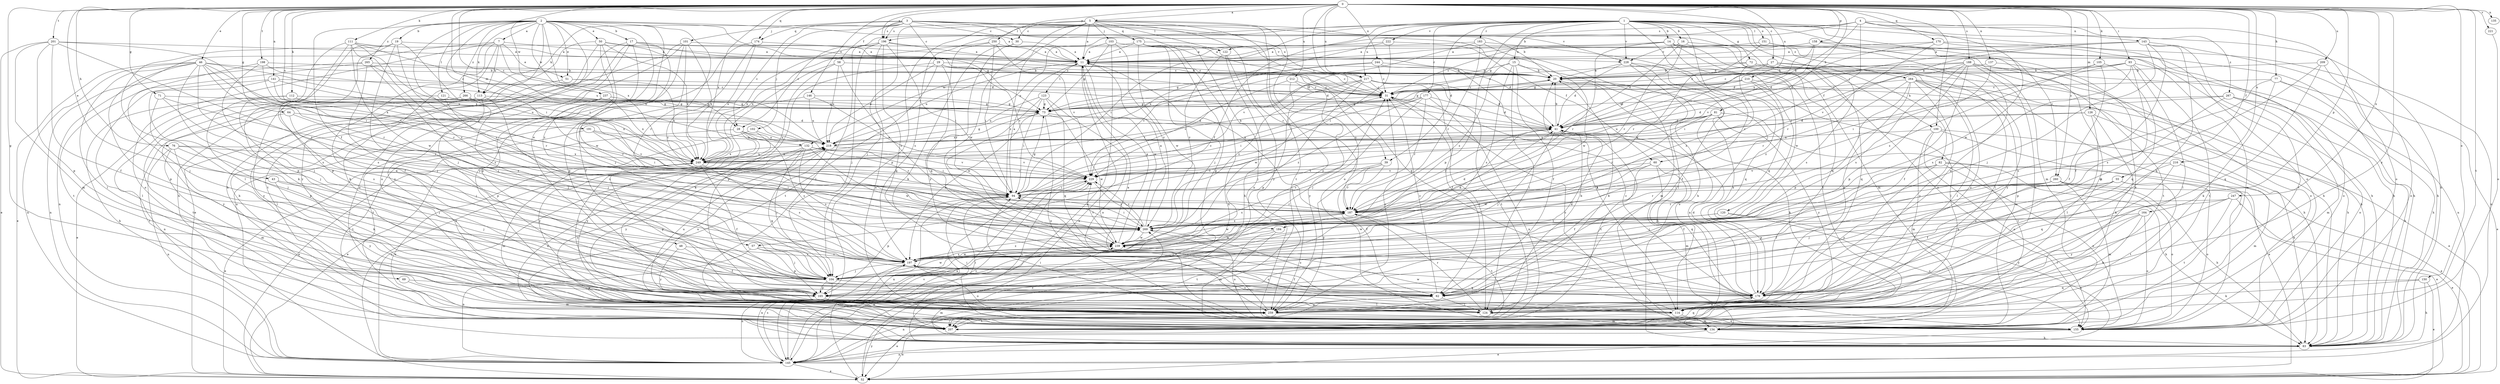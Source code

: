 strict digraph  {
0;
1;
2;
3;
4;
5;
7;
11;
14;
15;
16;
17;
19;
20;
27;
28;
29;
30;
31;
39;
41;
43;
46;
48;
50;
51;
52;
55;
57;
58;
60;
62;
64;
69;
71;
72;
73;
76;
77;
81;
82;
83;
93;
94;
100;
101;
102;
103;
104;
105;
111;
112;
113;
114;
120;
121;
122;
123;
124;
126;
132;
134;
135;
137;
141;
143;
145;
146;
150;
151;
155;
158;
164;
165;
170;
174;
175;
176;
177;
183;
184;
187;
188;
191;
196;
197;
198;
201;
207;
209;
210;
212;
216;
217;
218;
221;
222;
228;
229;
237;
239;
244;
247;
249;
250;
259;
260;
264;
265;
266;
267;
269;
0 -> 5  [label=a];
0 -> 27  [label=c];
0 -> 28  [label=c];
0 -> 39  [label=d];
0 -> 43  [label=e];
0 -> 46  [label=e];
0 -> 55  [label=f];
0 -> 64  [label=g];
0 -> 69  [label=g];
0 -> 71  [label=g];
0 -> 76  [label=h];
0 -> 77  [label=h];
0 -> 81  [label=h];
0 -> 93  [label=i];
0 -> 100  [label=j];
0 -> 105  [label=k];
0 -> 111  [label=k];
0 -> 112  [label=k];
0 -> 126  [label=m];
0 -> 132  [label=m];
0 -> 135  [label=n];
0 -> 137  [label=n];
0 -> 141  [label=n];
0 -> 146  [label=o];
0 -> 150  [label=o];
0 -> 158  [label=p];
0 -> 164  [label=p];
0 -> 170  [label=q];
0 -> 174  [label=q];
0 -> 188  [label=s];
0 -> 191  [label=s];
0 -> 196  [label=s];
0 -> 198  [label=t];
0 -> 201  [label=t];
0 -> 207  [label=t];
0 -> 209  [label=u];
0 -> 210  [label=u];
0 -> 212  [label=u];
0 -> 216  [label=u];
0 -> 217  [label=u];
0 -> 221  [label=v];
0 -> 237  [label=w];
0 -> 244  [label=x];
0 -> 247  [label=x];
0 -> 249  [label=x];
0 -> 250  [label=y];
0 -> 259  [label=y];
0 -> 260  [label=z];
1 -> 14  [label=b];
1 -> 15  [label=b];
1 -> 16  [label=b];
1 -> 28  [label=c];
1 -> 39  [label=d];
1 -> 57  [label=f];
1 -> 72  [label=g];
1 -> 82  [label=h];
1 -> 83  [label=h];
1 -> 94  [label=i];
1 -> 120  [label=l];
1 -> 132  [label=m];
1 -> 134  [label=m];
1 -> 151  [label=o];
1 -> 155  [label=o];
1 -> 165  [label=p];
1 -> 177  [label=r];
1 -> 183  [label=r];
1 -> 184  [label=r];
1 -> 217  [label=u];
1 -> 222  [label=v];
1 -> 228  [label=v];
1 -> 260  [label=z];
1 -> 264  [label=z];
2 -> 7  [label=a];
2 -> 11  [label=a];
2 -> 17  [label=b];
2 -> 19  [label=b];
2 -> 48  [label=e];
2 -> 50  [label=e];
2 -> 51  [label=e];
2 -> 57  [label=f];
2 -> 73  [label=g];
2 -> 83  [label=h];
2 -> 94  [label=i];
2 -> 113  [label=k];
2 -> 121  [label=l];
2 -> 155  [label=o];
2 -> 184  [label=r];
2 -> 187  [label=r];
2 -> 237  [label=w];
2 -> 249  [label=x];
2 -> 259  [label=y];
2 -> 265  [label=z];
2 -> 266  [label=z];
3 -> 20  [label=b];
3 -> 28  [label=c];
3 -> 29  [label=c];
3 -> 30  [label=c];
3 -> 58  [label=f];
3 -> 60  [label=f];
3 -> 100  [label=j];
3 -> 101  [label=j];
3 -> 102  [label=j];
3 -> 113  [label=k];
3 -> 122  [label=l];
3 -> 174  [label=q];
3 -> 196  [label=s];
3 -> 217  [label=u];
3 -> 228  [label=v];
4 -> 60  [label=f];
4 -> 73  [label=g];
4 -> 122  [label=l];
4 -> 143  [label=n];
4 -> 155  [label=o];
4 -> 196  [label=s];
4 -> 218  [label=u];
4 -> 239  [label=w];
4 -> 267  [label=z];
5 -> 11  [label=a];
5 -> 30  [label=c];
5 -> 103  [label=j];
5 -> 104  [label=j];
5 -> 122  [label=l];
5 -> 155  [label=o];
5 -> 165  [label=p];
5 -> 175  [label=q];
5 -> 187  [label=r];
5 -> 196  [label=s];
5 -> 197  [label=s];
5 -> 207  [label=t];
5 -> 239  [label=w];
5 -> 259  [label=y];
5 -> 269  [label=z];
7 -> 11  [label=a];
7 -> 41  [label=d];
7 -> 51  [label=e];
7 -> 62  [label=f];
7 -> 113  [label=k];
7 -> 114  [label=k];
7 -> 145  [label=n];
7 -> 155  [label=o];
11 -> 20  [label=b];
11 -> 31  [label=c];
11 -> 52  [label=e];
11 -> 123  [label=l];
11 -> 218  [label=u];
11 -> 239  [label=w];
14 -> 11  [label=a];
14 -> 31  [label=c];
14 -> 83  [label=h];
14 -> 134  [label=m];
14 -> 155  [label=o];
14 -> 187  [label=r];
14 -> 207  [label=t];
14 -> 239  [label=w];
15 -> 20  [label=b];
15 -> 62  [label=f];
15 -> 124  [label=l];
15 -> 134  [label=m];
15 -> 197  [label=s];
15 -> 218  [label=u];
15 -> 269  [label=z];
16 -> 11  [label=a];
16 -> 41  [label=d];
16 -> 83  [label=h];
16 -> 176  [label=q];
16 -> 187  [label=r];
16 -> 228  [label=v];
17 -> 11  [label=a];
17 -> 31  [label=c];
17 -> 104  [label=j];
17 -> 155  [label=o];
17 -> 165  [label=p];
17 -> 207  [label=t];
17 -> 259  [label=y];
19 -> 104  [label=j];
19 -> 114  [label=k];
19 -> 124  [label=l];
19 -> 165  [label=p];
19 -> 228  [label=v];
19 -> 229  [label=v];
19 -> 269  [label=z];
20 -> 31  [label=c];
20 -> 155  [label=o];
27 -> 20  [label=b];
27 -> 31  [label=c];
27 -> 124  [label=l];
27 -> 187  [label=r];
27 -> 197  [label=s];
27 -> 259  [label=y];
28 -> 52  [label=e];
28 -> 124  [label=l];
28 -> 187  [label=r];
28 -> 197  [label=s];
28 -> 218  [label=u];
28 -> 259  [label=y];
29 -> 20  [label=b];
29 -> 41  [label=d];
29 -> 165  [label=p];
29 -> 187  [label=r];
29 -> 207  [label=t];
29 -> 218  [label=u];
29 -> 229  [label=v];
30 -> 11  [label=a];
30 -> 114  [label=k];
30 -> 259  [label=y];
31 -> 73  [label=g];
31 -> 124  [label=l];
39 -> 62  [label=f];
39 -> 187  [label=r];
39 -> 197  [label=s];
39 -> 229  [label=v];
39 -> 259  [label=y];
41 -> 20  [label=b];
41 -> 104  [label=j];
41 -> 114  [label=k];
41 -> 187  [label=r];
41 -> 207  [label=t];
41 -> 218  [label=u];
43 -> 94  [label=i];
43 -> 104  [label=j];
43 -> 259  [label=y];
46 -> 20  [label=b];
46 -> 52  [label=e];
46 -> 104  [label=j];
46 -> 124  [label=l];
46 -> 145  [label=n];
46 -> 165  [label=p];
46 -> 187  [label=r];
46 -> 197  [label=s];
46 -> 218  [label=u];
46 -> 229  [label=v];
46 -> 249  [label=x];
48 -> 62  [label=f];
48 -> 197  [label=s];
48 -> 259  [label=y];
50 -> 11  [label=a];
50 -> 31  [label=c];
50 -> 83  [label=h];
50 -> 239  [label=w];
50 -> 249  [label=x];
50 -> 259  [label=y];
50 -> 269  [label=z];
51 -> 31  [label=c];
51 -> 249  [label=x];
51 -> 259  [label=y];
52 -> 229  [label=v];
52 -> 259  [label=y];
55 -> 62  [label=f];
55 -> 94  [label=i];
55 -> 155  [label=o];
55 -> 165  [label=p];
55 -> 207  [label=t];
57 -> 104  [label=j];
57 -> 145  [label=n];
57 -> 165  [label=p];
57 -> 197  [label=s];
58 -> 20  [label=b];
58 -> 52  [label=e];
58 -> 114  [label=k];
58 -> 218  [label=u];
58 -> 269  [label=z];
60 -> 62  [label=f];
60 -> 134  [label=m];
60 -> 176  [label=q];
60 -> 229  [label=v];
60 -> 239  [label=w];
62 -> 31  [label=c];
62 -> 124  [label=l];
62 -> 145  [label=n];
62 -> 197  [label=s];
62 -> 259  [label=y];
62 -> 269  [label=z];
64 -> 41  [label=d];
64 -> 104  [label=j];
64 -> 207  [label=t];
64 -> 269  [label=z];
69 -> 134  [label=m];
69 -> 165  [label=p];
71 -> 73  [label=g];
71 -> 104  [label=j];
71 -> 187  [label=r];
71 -> 197  [label=s];
72 -> 20  [label=b];
72 -> 31  [label=c];
72 -> 83  [label=h];
72 -> 176  [label=q];
72 -> 259  [label=y];
72 -> 269  [label=z];
73 -> 41  [label=d];
73 -> 155  [label=o];
73 -> 197  [label=s];
73 -> 239  [label=w];
73 -> 249  [label=x];
76 -> 94  [label=i];
76 -> 104  [label=j];
76 -> 114  [label=k];
76 -> 134  [label=m];
76 -> 145  [label=n];
76 -> 249  [label=x];
77 -> 31  [label=c];
77 -> 52  [label=e];
77 -> 83  [label=h];
77 -> 114  [label=k];
77 -> 197  [label=s];
81 -> 41  [label=d];
81 -> 114  [label=k];
81 -> 187  [label=r];
81 -> 207  [label=t];
81 -> 218  [label=u];
81 -> 249  [label=x];
81 -> 259  [label=y];
82 -> 52  [label=e];
82 -> 62  [label=f];
82 -> 83  [label=h];
82 -> 155  [label=o];
82 -> 229  [label=v];
82 -> 259  [label=y];
83 -> 145  [label=n];
83 -> 218  [label=u];
83 -> 249  [label=x];
83 -> 269  [label=z];
93 -> 20  [label=b];
93 -> 73  [label=g];
93 -> 94  [label=i];
93 -> 124  [label=l];
93 -> 155  [label=o];
93 -> 176  [label=q];
93 -> 197  [label=s];
93 -> 207  [label=t];
94 -> 11  [label=a];
94 -> 31  [label=c];
94 -> 73  [label=g];
94 -> 145  [label=n];
94 -> 165  [label=p];
94 -> 187  [label=r];
100 -> 52  [label=e];
100 -> 83  [label=h];
100 -> 134  [label=m];
100 -> 155  [label=o];
100 -> 218  [label=u];
101 -> 11  [label=a];
101 -> 52  [label=e];
101 -> 62  [label=f];
101 -> 83  [label=h];
101 -> 165  [label=p];
101 -> 249  [label=x];
102 -> 52  [label=e];
102 -> 218  [label=u];
102 -> 259  [label=y];
103 -> 11  [label=a];
103 -> 41  [label=d];
103 -> 73  [label=g];
103 -> 145  [label=n];
103 -> 269  [label=z];
104 -> 31  [label=c];
104 -> 41  [label=d];
104 -> 62  [label=f];
104 -> 145  [label=n];
104 -> 165  [label=p];
104 -> 176  [label=q];
104 -> 239  [label=w];
105 -> 20  [label=b];
105 -> 62  [label=f];
105 -> 176  [label=q];
105 -> 269  [label=z];
111 -> 11  [label=a];
111 -> 165  [label=p];
111 -> 176  [label=q];
111 -> 218  [label=u];
111 -> 239  [label=w];
111 -> 249  [label=x];
111 -> 269  [label=z];
112 -> 73  [label=g];
112 -> 83  [label=h];
112 -> 165  [label=p];
112 -> 249  [label=x];
113 -> 73  [label=g];
113 -> 104  [label=j];
113 -> 145  [label=n];
113 -> 165  [label=p];
113 -> 207  [label=t];
114 -> 94  [label=i];
114 -> 134  [label=m];
114 -> 207  [label=t];
114 -> 239  [label=w];
120 -> 145  [label=n];
120 -> 155  [label=o];
120 -> 239  [label=w];
120 -> 269  [label=z];
121 -> 73  [label=g];
121 -> 197  [label=s];
121 -> 259  [label=y];
122 -> 83  [label=h];
122 -> 259  [label=y];
122 -> 269  [label=z];
123 -> 73  [label=g];
123 -> 94  [label=i];
123 -> 155  [label=o];
123 -> 176  [label=q];
123 -> 218  [label=u];
123 -> 239  [label=w];
124 -> 20  [label=b];
124 -> 134  [label=m];
124 -> 187  [label=r];
124 -> 197  [label=s];
124 -> 218  [label=u];
126 -> 41  [label=d];
126 -> 52  [label=e];
126 -> 114  [label=k];
126 -> 124  [label=l];
126 -> 249  [label=x];
132 -> 94  [label=i];
132 -> 104  [label=j];
132 -> 155  [label=o];
132 -> 197  [label=s];
132 -> 229  [label=v];
132 -> 239  [label=w];
132 -> 249  [label=x];
132 -> 259  [label=y];
134 -> 52  [label=e];
134 -> 83  [label=h];
134 -> 94  [label=i];
137 -> 20  [label=b];
137 -> 114  [label=k];
137 -> 187  [label=r];
141 -> 31  [label=c];
141 -> 104  [label=j];
141 -> 124  [label=l];
141 -> 187  [label=r];
141 -> 218  [label=u];
143 -> 11  [label=a];
143 -> 41  [label=d];
143 -> 62  [label=f];
143 -> 83  [label=h];
143 -> 104  [label=j];
143 -> 176  [label=q];
143 -> 207  [label=t];
143 -> 229  [label=v];
145 -> 52  [label=e];
145 -> 197  [label=s];
145 -> 218  [label=u];
145 -> 229  [label=v];
145 -> 239  [label=w];
146 -> 73  [label=g];
146 -> 207  [label=t];
146 -> 218  [label=u];
146 -> 229  [label=v];
150 -> 52  [label=e];
150 -> 83  [label=h];
150 -> 114  [label=k];
150 -> 176  [label=q];
151 -> 11  [label=a];
151 -> 83  [label=h];
151 -> 176  [label=q];
151 -> 187  [label=r];
155 -> 31  [label=c];
155 -> 52  [label=e];
155 -> 94  [label=i];
158 -> 11  [label=a];
158 -> 41  [label=d];
158 -> 114  [label=k];
158 -> 134  [label=m];
158 -> 229  [label=v];
164 -> 114  [label=k];
164 -> 124  [label=l];
164 -> 155  [label=o];
164 -> 259  [label=y];
164 -> 269  [label=z];
165 -> 124  [label=l];
165 -> 134  [label=m];
170 -> 11  [label=a];
170 -> 41  [label=d];
170 -> 83  [label=h];
170 -> 145  [label=n];
170 -> 187  [label=r];
174 -> 11  [label=a];
174 -> 145  [label=n];
174 -> 249  [label=x];
174 -> 269  [label=z];
175 -> 11  [label=a];
175 -> 31  [label=c];
175 -> 104  [label=j];
175 -> 145  [label=n];
175 -> 155  [label=o];
175 -> 165  [label=p];
175 -> 176  [label=q];
175 -> 218  [label=u];
175 -> 239  [label=w];
176 -> 20  [label=b];
176 -> 31  [label=c];
176 -> 41  [label=d];
176 -> 114  [label=k];
177 -> 41  [label=d];
177 -> 73  [label=g];
177 -> 94  [label=i];
177 -> 104  [label=j];
177 -> 145  [label=n];
177 -> 187  [label=r];
177 -> 269  [label=z];
183 -> 11  [label=a];
183 -> 83  [label=h];
183 -> 176  [label=q];
183 -> 187  [label=r];
183 -> 229  [label=v];
184 -> 134  [label=m];
184 -> 207  [label=t];
184 -> 239  [label=w];
187 -> 11  [label=a];
187 -> 207  [label=t];
187 -> 239  [label=w];
187 -> 269  [label=z];
188 -> 20  [label=b];
188 -> 31  [label=c];
188 -> 62  [label=f];
188 -> 94  [label=i];
188 -> 114  [label=k];
188 -> 145  [label=n];
188 -> 155  [label=o];
188 -> 165  [label=p];
188 -> 197  [label=s];
188 -> 207  [label=t];
191 -> 94  [label=i];
191 -> 207  [label=t];
191 -> 218  [label=u];
191 -> 229  [label=v];
196 -> 11  [label=a];
196 -> 31  [label=c];
196 -> 94  [label=i];
196 -> 104  [label=j];
196 -> 124  [label=l];
196 -> 155  [label=o];
196 -> 176  [label=q];
196 -> 249  [label=x];
197 -> 62  [label=f];
197 -> 104  [label=j];
197 -> 145  [label=n];
197 -> 155  [label=o];
197 -> 239  [label=w];
197 -> 269  [label=z];
198 -> 20  [label=b];
198 -> 104  [label=j];
198 -> 187  [label=r];
198 -> 197  [label=s];
198 -> 218  [label=u];
201 -> 11  [label=a];
201 -> 52  [label=e];
201 -> 62  [label=f];
201 -> 94  [label=i];
201 -> 134  [label=m];
201 -> 165  [label=p];
201 -> 269  [label=z];
207 -> 94  [label=i];
207 -> 176  [label=q];
207 -> 229  [label=v];
209 -> 20  [label=b];
209 -> 155  [label=o];
209 -> 176  [label=q];
209 -> 197  [label=s];
210 -> 31  [label=c];
210 -> 41  [label=d];
210 -> 73  [label=g];
210 -> 83  [label=h];
210 -> 124  [label=l];
210 -> 269  [label=z];
212 -> 31  [label=c];
212 -> 165  [label=p];
212 -> 229  [label=v];
212 -> 259  [label=y];
216 -> 134  [label=m];
216 -> 165  [label=p];
216 -> 176  [label=q];
216 -> 229  [label=v];
217 -> 31  [label=c];
217 -> 41  [label=d];
217 -> 62  [label=f];
217 -> 94  [label=i];
217 -> 104  [label=j];
217 -> 207  [label=t];
217 -> 239  [label=w];
217 -> 269  [label=z];
218 -> 73  [label=g];
218 -> 176  [label=q];
218 -> 229  [label=v];
218 -> 249  [label=x];
221 -> 155  [label=o];
222 -> 11  [label=a];
222 -> 94  [label=i];
222 -> 239  [label=w];
222 -> 249  [label=x];
228 -> 20  [label=b];
228 -> 41  [label=d];
228 -> 62  [label=f];
228 -> 124  [label=l];
228 -> 145  [label=n];
228 -> 176  [label=q];
229 -> 94  [label=i];
229 -> 145  [label=n];
229 -> 269  [label=z];
237 -> 41  [label=d];
237 -> 73  [label=g];
237 -> 124  [label=l];
237 -> 187  [label=r];
237 -> 249  [label=x];
239 -> 11  [label=a];
239 -> 41  [label=d];
239 -> 197  [label=s];
239 -> 229  [label=v];
244 -> 20  [label=b];
244 -> 31  [label=c];
244 -> 73  [label=g];
244 -> 114  [label=k];
244 -> 229  [label=v];
247 -> 52  [label=e];
247 -> 104  [label=j];
247 -> 187  [label=r];
247 -> 207  [label=t];
247 -> 259  [label=y];
249 -> 20  [label=b];
249 -> 52  [label=e];
249 -> 62  [label=f];
249 -> 134  [label=m];
249 -> 165  [label=p];
249 -> 197  [label=s];
249 -> 218  [label=u];
249 -> 229  [label=v];
250 -> 11  [label=a];
250 -> 94  [label=i];
250 -> 176  [label=q];
250 -> 229  [label=v];
250 -> 249  [label=x];
259 -> 11  [label=a];
259 -> 20  [label=b];
259 -> 31  [label=c];
259 -> 52  [label=e];
259 -> 155  [label=o];
259 -> 218  [label=u];
260 -> 52  [label=e];
260 -> 62  [label=f];
260 -> 83  [label=h];
260 -> 94  [label=i];
260 -> 104  [label=j];
260 -> 134  [label=m];
260 -> 155  [label=o];
260 -> 187  [label=r];
264 -> 31  [label=c];
264 -> 83  [label=h];
264 -> 124  [label=l];
264 -> 134  [label=m];
264 -> 155  [label=o];
264 -> 165  [label=p];
264 -> 176  [label=q];
264 -> 187  [label=r];
264 -> 259  [label=y];
265 -> 20  [label=b];
265 -> 31  [label=c];
265 -> 104  [label=j];
265 -> 145  [label=n];
265 -> 197  [label=s];
265 -> 207  [label=t];
266 -> 52  [label=e];
266 -> 73  [label=g];
266 -> 104  [label=j];
267 -> 41  [label=d];
267 -> 73  [label=g];
267 -> 83  [label=h];
267 -> 134  [label=m];
267 -> 155  [label=o];
267 -> 165  [label=p];
269 -> 11  [label=a];
269 -> 41  [label=d];
269 -> 94  [label=i];
269 -> 155  [label=o];
269 -> 187  [label=r];
269 -> 229  [label=v];
269 -> 239  [label=w];
}
